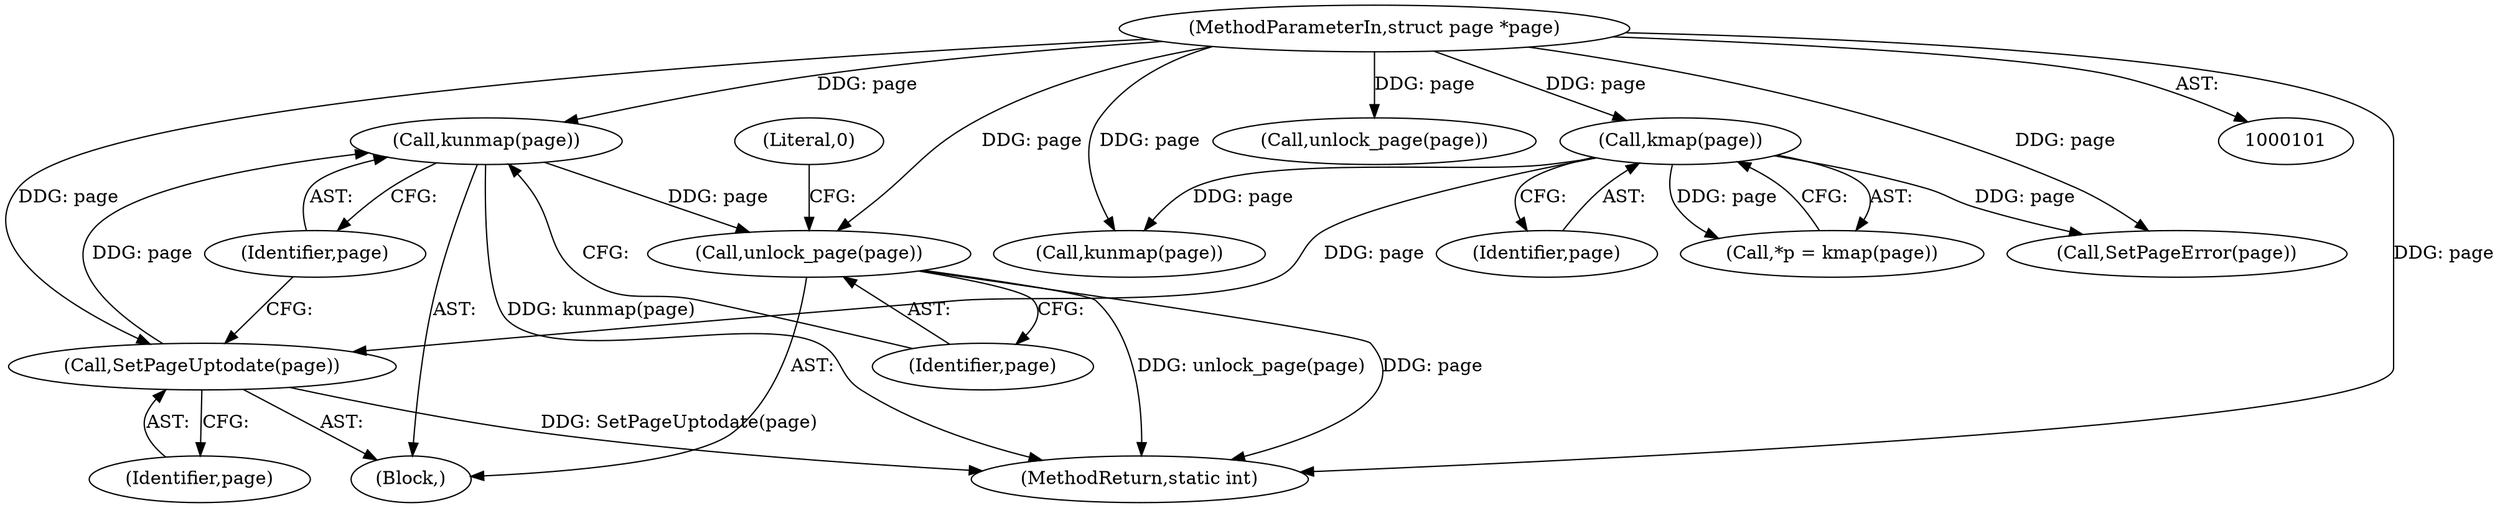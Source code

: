 digraph "0_linux_0e5cc9a40ada6046e6bc3bdfcd0c0d7e4b706b14_2@pointer" {
"1000215" [label="(Call,kunmap(page))"];
"1000213" [label="(Call,SetPageUptodate(page))"];
"1000122" [label="(Call,kmap(page))"];
"1000103" [label="(MethodParameterIn,struct page *page)"];
"1000217" [label="(Call,unlock_page(page))"];
"1000216" [label="(Identifier,page)"];
"1000122" [label="(Call,kmap(page))"];
"1000236" [label="(MethodReturn,static int)"];
"1000123" [label="(Identifier,page)"];
"1000232" [label="(Call,unlock_page(page))"];
"1000120" [label="(Call,*p = kmap(page))"];
"1000230" [label="(Call,kunmap(page))"];
"1000213" [label="(Call,SetPageUptodate(page))"];
"1000103" [label="(MethodParameterIn,struct page *page)"];
"1000220" [label="(Literal,0)"];
"1000217" [label="(Call,unlock_page(page))"];
"1000218" [label="(Identifier,page)"];
"1000104" [label="(Block,)"];
"1000214" [label="(Identifier,page)"];
"1000215" [label="(Call,kunmap(page))"];
"1000227" [label="(Call,SetPageError(page))"];
"1000215" -> "1000104"  [label="AST: "];
"1000215" -> "1000216"  [label="CFG: "];
"1000216" -> "1000215"  [label="AST: "];
"1000218" -> "1000215"  [label="CFG: "];
"1000215" -> "1000236"  [label="DDG: kunmap(page)"];
"1000213" -> "1000215"  [label="DDG: page"];
"1000103" -> "1000215"  [label="DDG: page"];
"1000215" -> "1000217"  [label="DDG: page"];
"1000213" -> "1000104"  [label="AST: "];
"1000213" -> "1000214"  [label="CFG: "];
"1000214" -> "1000213"  [label="AST: "];
"1000216" -> "1000213"  [label="CFG: "];
"1000213" -> "1000236"  [label="DDG: SetPageUptodate(page)"];
"1000122" -> "1000213"  [label="DDG: page"];
"1000103" -> "1000213"  [label="DDG: page"];
"1000122" -> "1000120"  [label="AST: "];
"1000122" -> "1000123"  [label="CFG: "];
"1000123" -> "1000122"  [label="AST: "];
"1000120" -> "1000122"  [label="CFG: "];
"1000122" -> "1000120"  [label="DDG: page"];
"1000103" -> "1000122"  [label="DDG: page"];
"1000122" -> "1000227"  [label="DDG: page"];
"1000122" -> "1000230"  [label="DDG: page"];
"1000103" -> "1000101"  [label="AST: "];
"1000103" -> "1000236"  [label="DDG: page"];
"1000103" -> "1000217"  [label="DDG: page"];
"1000103" -> "1000227"  [label="DDG: page"];
"1000103" -> "1000230"  [label="DDG: page"];
"1000103" -> "1000232"  [label="DDG: page"];
"1000217" -> "1000104"  [label="AST: "];
"1000217" -> "1000218"  [label="CFG: "];
"1000218" -> "1000217"  [label="AST: "];
"1000220" -> "1000217"  [label="CFG: "];
"1000217" -> "1000236"  [label="DDG: unlock_page(page)"];
"1000217" -> "1000236"  [label="DDG: page"];
}
